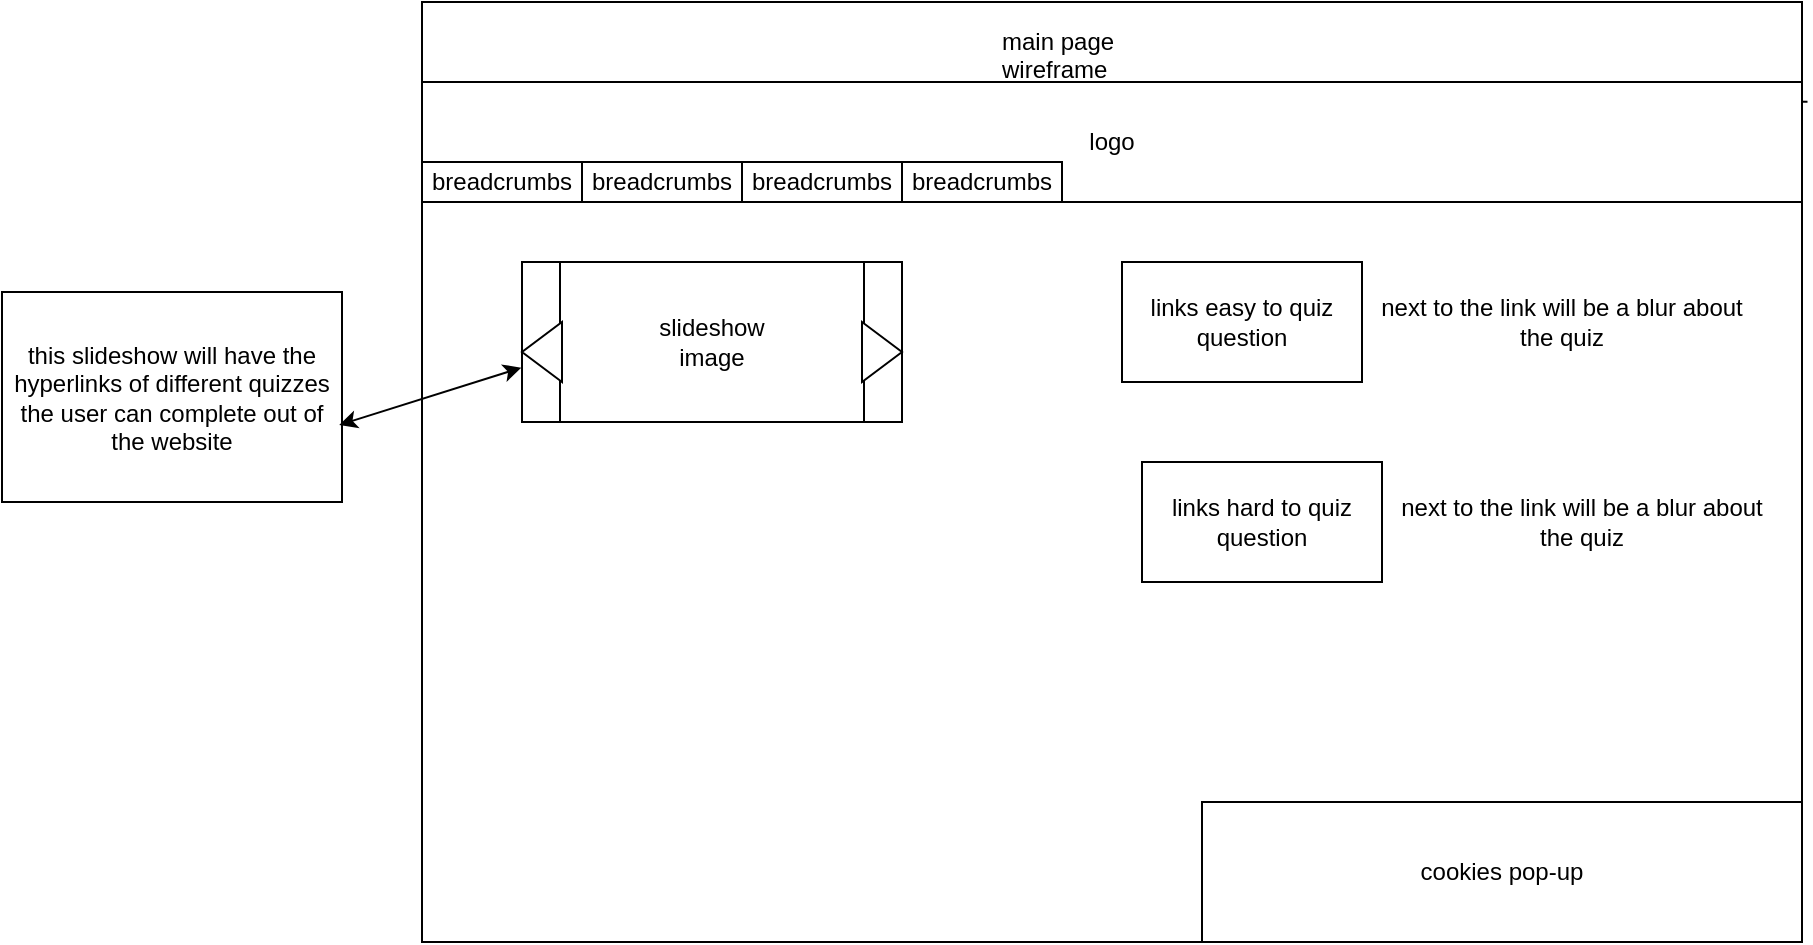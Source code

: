 <mxfile version="22.0.2" type="device">
  <diagram name="Page-1" id="-M5wjVhJBZ1ytjF6Ckxf">
    <mxGraphModel dx="1931" dy="516" grid="1" gridSize="10" guides="1" tooltips="1" connect="1" arrows="1" fold="1" page="1" pageScale="1" pageWidth="827" pageHeight="1169" math="0" shadow="0">
      <root>
        <mxCell id="0" />
        <mxCell id="1" parent="0" />
        <mxCell id="Y8IaVHH20ZB9HYG7-EvQ-4" value="" style="rounded=0;whiteSpace=wrap;html=1;" parent="1" vertex="1">
          <mxGeometry x="50" y="30" width="690" height="470" as="geometry" />
        </mxCell>
        <mxCell id="Y8IaVHH20ZB9HYG7-EvQ-5" value="" style="endArrow=none;html=1;rounded=0;entryX=1.004;entryY=0.106;entryDx=0;entryDy=0;entryPerimeter=0;exitX=0.003;exitY=0.1;exitDx=0;exitDy=0;exitPerimeter=0;" parent="1" source="Y8IaVHH20ZB9HYG7-EvQ-4" target="Y8IaVHH20ZB9HYG7-EvQ-4" edge="1">
          <mxGeometry width="50" height="50" relative="1" as="geometry">
            <mxPoint x="60" y="80" as="sourcePoint" />
            <mxPoint x="440" y="240" as="targetPoint" />
          </mxGeometry>
        </mxCell>
        <mxCell id="Y8IaVHH20ZB9HYG7-EvQ-6" value="main page wireframe" style="text;strokeColor=none;fillColor=none;align=left;verticalAlign=middle;spacingLeft=4;spacingRight=4;overflow=hidden;points=[[0,0.5],[1,0.5]];portConstraint=eastwest;rotatable=0;whiteSpace=wrap;html=1;" parent="1" vertex="1">
          <mxGeometry x="334" y="40" width="80" height="30" as="geometry" />
        </mxCell>
        <mxCell id="1BZo2q3pD9BnLDDTUO7o-1" value="logo" style="rounded=0;whiteSpace=wrap;html=1;" vertex="1" parent="1">
          <mxGeometry x="50" y="70" width="690" height="60" as="geometry" />
        </mxCell>
        <mxCell id="1BZo2q3pD9BnLDDTUO7o-2" value="breadcrumbs" style="rounded=0;whiteSpace=wrap;html=1;" vertex="1" parent="1">
          <mxGeometry x="50" y="110" width="80" height="20" as="geometry" />
        </mxCell>
        <mxCell id="1BZo2q3pD9BnLDDTUO7o-3" value="breadcrumbs" style="rounded=0;whiteSpace=wrap;html=1;" vertex="1" parent="1">
          <mxGeometry x="290" y="110" width="80" height="20" as="geometry" />
        </mxCell>
        <mxCell id="1BZo2q3pD9BnLDDTUO7o-4" value="breadcrumbs" style="rounded=0;whiteSpace=wrap;html=1;" vertex="1" parent="1">
          <mxGeometry x="210" y="110" width="80" height="20" as="geometry" />
        </mxCell>
        <mxCell id="1BZo2q3pD9BnLDDTUO7o-5" value="breadcrumbs" style="rounded=0;whiteSpace=wrap;html=1;" vertex="1" parent="1">
          <mxGeometry x="130" y="110" width="80" height="20" as="geometry" />
        </mxCell>
        <mxCell id="1BZo2q3pD9BnLDDTUO7o-6" value="slideshow&lt;br&gt;image" style="shape=process;whiteSpace=wrap;html=1;backgroundOutline=1;" vertex="1" parent="1">
          <mxGeometry x="100" y="160" width="190" height="80" as="geometry" />
        </mxCell>
        <mxCell id="1BZo2q3pD9BnLDDTUO7o-7" value="" style="triangle;whiteSpace=wrap;html=1;" vertex="1" parent="1">
          <mxGeometry x="270" y="190" width="20" height="30" as="geometry" />
        </mxCell>
        <mxCell id="1BZo2q3pD9BnLDDTUO7o-8" value="" style="triangle;whiteSpace=wrap;html=1;rotation=-180;" vertex="1" parent="1">
          <mxGeometry x="100" y="190" width="20" height="30" as="geometry" />
        </mxCell>
        <mxCell id="1BZo2q3pD9BnLDDTUO7o-9" value="cookies pop-up" style="rounded=0;whiteSpace=wrap;html=1;" vertex="1" parent="1">
          <mxGeometry x="440" y="430" width="300" height="70" as="geometry" />
        </mxCell>
        <mxCell id="1BZo2q3pD9BnLDDTUO7o-10" value="links easy to quiz question" style="rounded=0;whiteSpace=wrap;html=1;" vertex="1" parent="1">
          <mxGeometry x="400" y="160" width="120" height="60" as="geometry" />
        </mxCell>
        <mxCell id="1BZo2q3pD9BnLDDTUO7o-11" value="links hard to quiz question" style="rounded=0;whiteSpace=wrap;html=1;" vertex="1" parent="1">
          <mxGeometry x="410" y="260" width="120" height="60" as="geometry" />
        </mxCell>
        <mxCell id="1BZo2q3pD9BnLDDTUO7o-12" value="this slideshow will have the hyperlinks of different quizzes the user can complete out of the website" style="rounded=0;whiteSpace=wrap;html=1;" vertex="1" parent="1">
          <mxGeometry x="-160" y="175" width="170" height="105" as="geometry" />
        </mxCell>
        <mxCell id="1BZo2q3pD9BnLDDTUO7o-13" value="" style="endArrow=classic;startArrow=classic;html=1;rounded=0;exitX=0.992;exitY=0.633;exitDx=0;exitDy=0;exitPerimeter=0;entryX=0.072;entryY=0.389;entryDx=0;entryDy=0;entryPerimeter=0;" edge="1" parent="1" source="1BZo2q3pD9BnLDDTUO7o-12" target="Y8IaVHH20ZB9HYG7-EvQ-4">
          <mxGeometry width="50" height="50" relative="1" as="geometry">
            <mxPoint x="390" y="290" as="sourcePoint" />
            <mxPoint x="440" y="240" as="targetPoint" />
          </mxGeometry>
        </mxCell>
        <mxCell id="1BZo2q3pD9BnLDDTUO7o-14" value="next to the link will be a blur about the quiz" style="text;html=1;strokeColor=none;fillColor=none;align=center;verticalAlign=middle;whiteSpace=wrap;rounded=0;" vertex="1" parent="1">
          <mxGeometry x="520" y="160" width="200" height="60" as="geometry" />
        </mxCell>
        <mxCell id="1BZo2q3pD9BnLDDTUO7o-15" value="next to the link will be a blur about the quiz" style="text;html=1;strokeColor=none;fillColor=none;align=center;verticalAlign=middle;whiteSpace=wrap;rounded=0;" vertex="1" parent="1">
          <mxGeometry x="530" y="260" width="200" height="60" as="geometry" />
        </mxCell>
      </root>
    </mxGraphModel>
  </diagram>
</mxfile>
